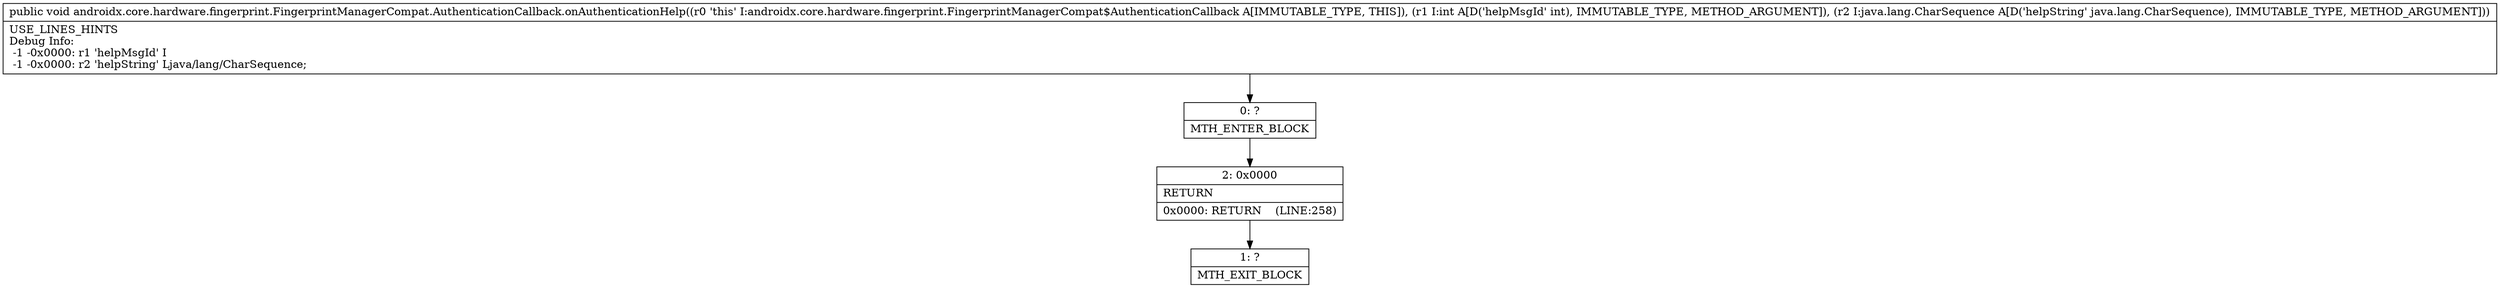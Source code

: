 digraph "CFG forandroidx.core.hardware.fingerprint.FingerprintManagerCompat.AuthenticationCallback.onAuthenticationHelp(ILjava\/lang\/CharSequence;)V" {
Node_0 [shape=record,label="{0\:\ ?|MTH_ENTER_BLOCK\l}"];
Node_2 [shape=record,label="{2\:\ 0x0000|RETURN\l|0x0000: RETURN    (LINE:258)\l}"];
Node_1 [shape=record,label="{1\:\ ?|MTH_EXIT_BLOCK\l}"];
MethodNode[shape=record,label="{public void androidx.core.hardware.fingerprint.FingerprintManagerCompat.AuthenticationCallback.onAuthenticationHelp((r0 'this' I:androidx.core.hardware.fingerprint.FingerprintManagerCompat$AuthenticationCallback A[IMMUTABLE_TYPE, THIS]), (r1 I:int A[D('helpMsgId' int), IMMUTABLE_TYPE, METHOD_ARGUMENT]), (r2 I:java.lang.CharSequence A[D('helpString' java.lang.CharSequence), IMMUTABLE_TYPE, METHOD_ARGUMENT]))  | USE_LINES_HINTS\lDebug Info:\l  \-1 \-0x0000: r1 'helpMsgId' I\l  \-1 \-0x0000: r2 'helpString' Ljava\/lang\/CharSequence;\l}"];
MethodNode -> Node_0;Node_0 -> Node_2;
Node_2 -> Node_1;
}

